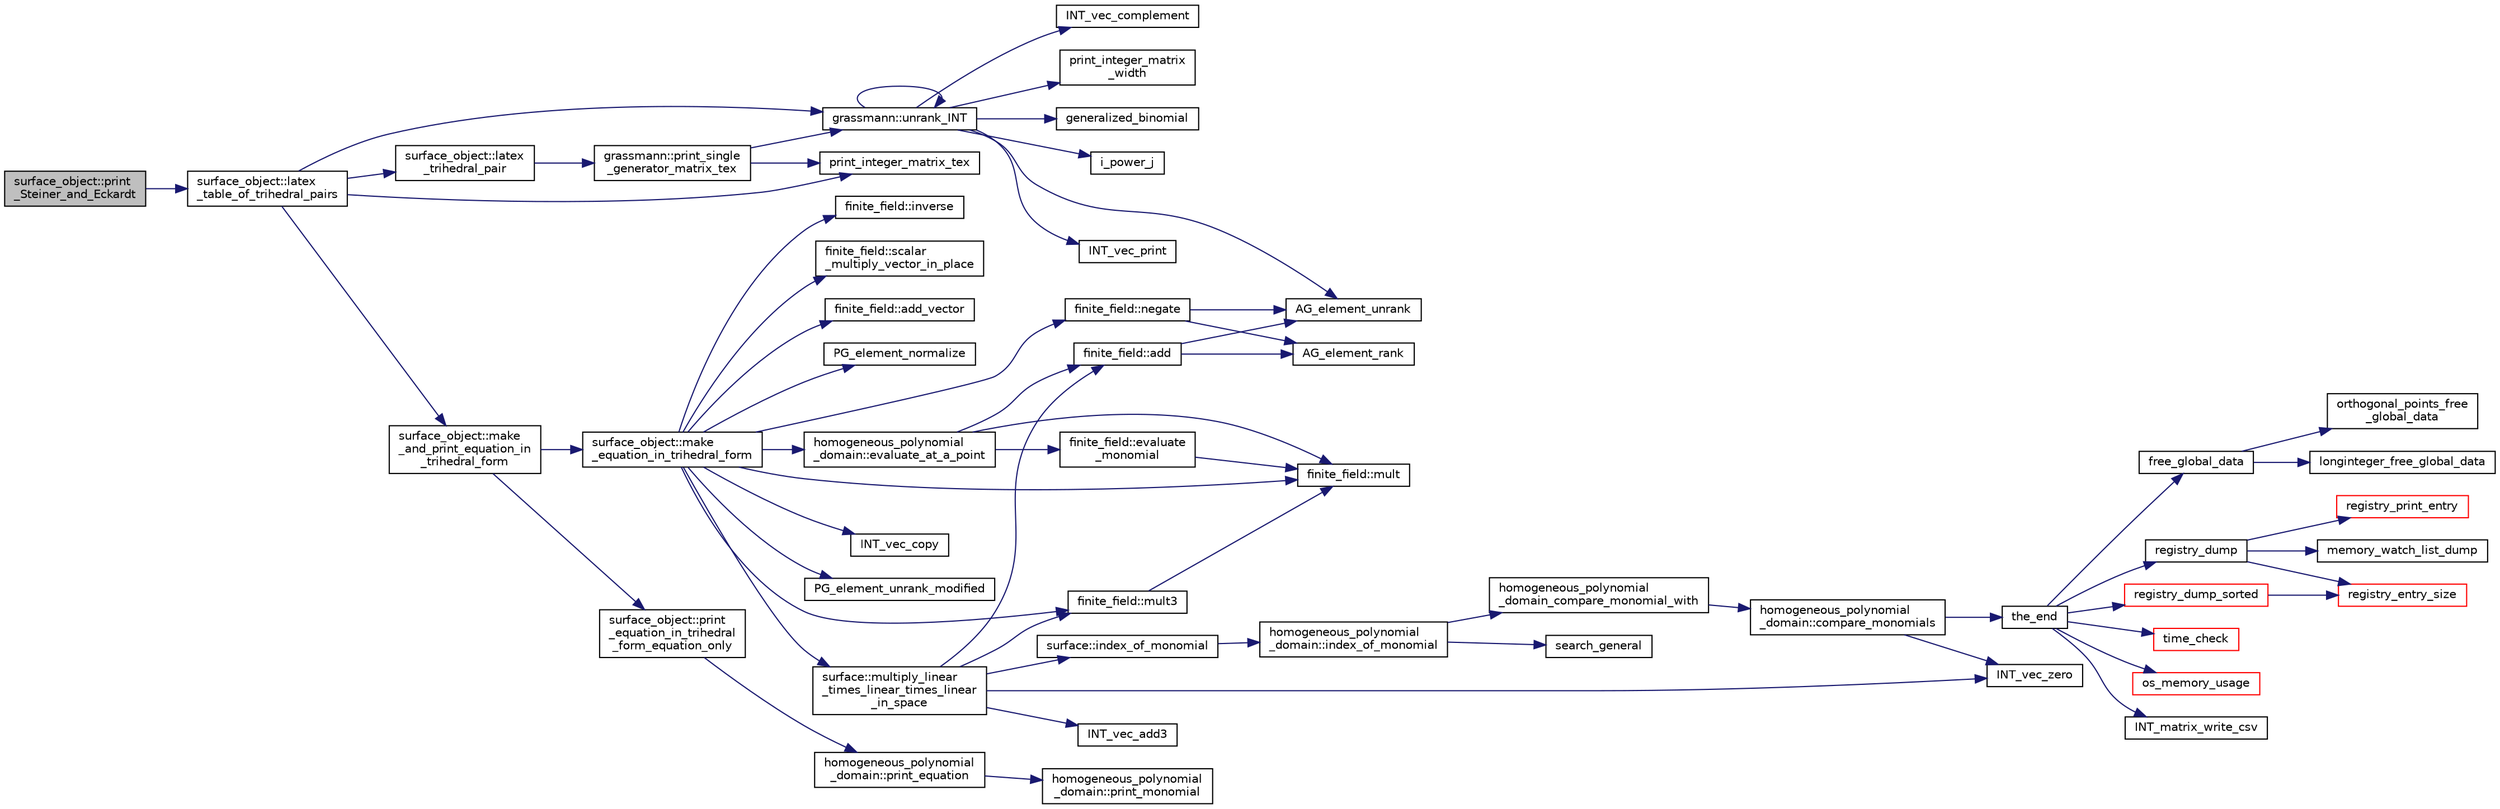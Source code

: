 digraph "surface_object::print_Steiner_and_Eckardt"
{
  edge [fontname="Helvetica",fontsize="10",labelfontname="Helvetica",labelfontsize="10"];
  node [fontname="Helvetica",fontsize="10",shape=record];
  rankdir="LR";
  Node1995 [label="surface_object::print\l_Steiner_and_Eckardt",height=0.2,width=0.4,color="black", fillcolor="grey75", style="filled", fontcolor="black"];
  Node1995 -> Node1996 [color="midnightblue",fontsize="10",style="solid",fontname="Helvetica"];
  Node1996 [label="surface_object::latex\l_table_of_trihedral_pairs",height=0.2,width=0.4,color="black", fillcolor="white", style="filled",URL="$df/df8/classsurface__object.html#ae64b2ea950f99fb467960a0f2cbe7aa7"];
  Node1996 -> Node1997 [color="midnightblue",fontsize="10",style="solid",fontname="Helvetica"];
  Node1997 [label="surface_object::latex\l_trihedral_pair",height=0.2,width=0.4,color="black", fillcolor="white", style="filled",URL="$df/df8/classsurface__object.html#ae5f992f6e9c83b63306dbec1ce0ea7b9"];
  Node1997 -> Node1998 [color="midnightblue",fontsize="10",style="solid",fontname="Helvetica"];
  Node1998 [label="grassmann::print_single\l_generator_matrix_tex",height=0.2,width=0.4,color="black", fillcolor="white", style="filled",URL="$df/d02/classgrassmann.html#aac233f873cf4090359aab75e9604a573"];
  Node1998 -> Node1999 [color="midnightblue",fontsize="10",style="solid",fontname="Helvetica"];
  Node1999 [label="grassmann::unrank_INT",height=0.2,width=0.4,color="black", fillcolor="white", style="filled",URL="$df/d02/classgrassmann.html#a32079405b95a6da2ba1420567d762d64"];
  Node1999 -> Node2000 [color="midnightblue",fontsize="10",style="solid",fontname="Helvetica"];
  Node2000 [label="generalized_binomial",height=0.2,width=0.4,color="black", fillcolor="white", style="filled",URL="$d2/d7c/combinatorics_8_c.html#a24762dc22e45175d18ec1ec1d2556ae8"];
  Node1999 -> Node2001 [color="midnightblue",fontsize="10",style="solid",fontname="Helvetica"];
  Node2001 [label="i_power_j",height=0.2,width=0.4,color="black", fillcolor="white", style="filled",URL="$de/dc5/algebra__and__number__theory_8h.html#a39b321523e8957d701618bb5cac542b5"];
  Node1999 -> Node2002 [color="midnightblue",fontsize="10",style="solid",fontname="Helvetica"];
  Node2002 [label="AG_element_unrank",height=0.2,width=0.4,color="black", fillcolor="white", style="filled",URL="$d4/d67/geometry_8h.html#a4a33b86c87b2879b97cfa1327abe2885"];
  Node1999 -> Node2003 [color="midnightblue",fontsize="10",style="solid",fontname="Helvetica"];
  Node2003 [label="INT_vec_print",height=0.2,width=0.4,color="black", fillcolor="white", style="filled",URL="$df/dbf/sajeeb_8_c.html#a79a5901af0b47dd0d694109543c027fe"];
  Node1999 -> Node1999 [color="midnightblue",fontsize="10",style="solid",fontname="Helvetica"];
  Node1999 -> Node2004 [color="midnightblue",fontsize="10",style="solid",fontname="Helvetica"];
  Node2004 [label="INT_vec_complement",height=0.2,width=0.4,color="black", fillcolor="white", style="filled",URL="$d5/db4/io__and__os_8h.html#a2a0a724647575fcd3090c763985eb81a"];
  Node1999 -> Node2005 [color="midnightblue",fontsize="10",style="solid",fontname="Helvetica"];
  Node2005 [label="print_integer_matrix\l_width",height=0.2,width=0.4,color="black", fillcolor="white", style="filled",URL="$d5/db4/io__and__os_8h.html#aa78f3e73fc2179251bd15adbcc31573f"];
  Node1998 -> Node2006 [color="midnightblue",fontsize="10",style="solid",fontname="Helvetica"];
  Node2006 [label="print_integer_matrix_tex",height=0.2,width=0.4,color="black", fillcolor="white", style="filled",URL="$d5/db4/io__and__os_8h.html#aef00fc6ceb34669a3d92944906509bd1"];
  Node1996 -> Node2007 [color="midnightblue",fontsize="10",style="solid",fontname="Helvetica"];
  Node2007 [label="surface_object::make\l_and_print_equation_in\l_trihedral_form",height=0.2,width=0.4,color="black", fillcolor="white", style="filled",URL="$df/df8/classsurface__object.html#a02b3921d146d4b171a0f5e45e08cd8fc"];
  Node2007 -> Node2008 [color="midnightblue",fontsize="10",style="solid",fontname="Helvetica"];
  Node2008 [label="surface_object::make\l_equation_in_trihedral_form",height=0.2,width=0.4,color="black", fillcolor="white", style="filled",URL="$df/df8/classsurface__object.html#a27fe2b23c959d65da1c1cac88a38ca08"];
  Node2008 -> Node2009 [color="midnightblue",fontsize="10",style="solid",fontname="Helvetica"];
  Node2009 [label="INT_vec_copy",height=0.2,width=0.4,color="black", fillcolor="white", style="filled",URL="$df/dbf/sajeeb_8_c.html#ac2d875e27e009af6ec04d17254d11075"];
  Node2008 -> Node2010 [color="midnightblue",fontsize="10",style="solid",fontname="Helvetica"];
  Node2010 [label="PG_element_unrank_modified",height=0.2,width=0.4,color="black", fillcolor="white", style="filled",URL="$d4/d67/geometry_8h.html#a83ae9b605d496f6a90345303f6efae64"];
  Node2008 -> Node2011 [color="midnightblue",fontsize="10",style="solid",fontname="Helvetica"];
  Node2011 [label="homogeneous_polynomial\l_domain::evaluate_at_a_point",height=0.2,width=0.4,color="black", fillcolor="white", style="filled",URL="$d2/da7/classhomogeneous__polynomial__domain.html#ad3989698a38d04fc319162c376fe6343"];
  Node2011 -> Node2012 [color="midnightblue",fontsize="10",style="solid",fontname="Helvetica"];
  Node2012 [label="finite_field::evaluate\l_monomial",height=0.2,width=0.4,color="black", fillcolor="white", style="filled",URL="$df/d5a/classfinite__field.html#a13f9d419956a9168a65788b32839c7f2"];
  Node2012 -> Node2013 [color="midnightblue",fontsize="10",style="solid",fontname="Helvetica"];
  Node2013 [label="finite_field::mult",height=0.2,width=0.4,color="black", fillcolor="white", style="filled",URL="$df/d5a/classfinite__field.html#a24fb5917aa6d4d656fd855b7f44a13b0"];
  Node2011 -> Node2013 [color="midnightblue",fontsize="10",style="solid",fontname="Helvetica"];
  Node2011 -> Node2014 [color="midnightblue",fontsize="10",style="solid",fontname="Helvetica"];
  Node2014 [label="finite_field::add",height=0.2,width=0.4,color="black", fillcolor="white", style="filled",URL="$df/d5a/classfinite__field.html#a8f12328a27500f3c7be0c849ebbc9d14"];
  Node2014 -> Node2002 [color="midnightblue",fontsize="10",style="solid",fontname="Helvetica"];
  Node2014 -> Node2015 [color="midnightblue",fontsize="10",style="solid",fontname="Helvetica"];
  Node2015 [label="AG_element_rank",height=0.2,width=0.4,color="black", fillcolor="white", style="filled",URL="$d4/d67/geometry_8h.html#ab2ac908d07dd8038fd996e26bdc75c17"];
  Node2008 -> Node2016 [color="midnightblue",fontsize="10",style="solid",fontname="Helvetica"];
  Node2016 [label="finite_field::mult3",height=0.2,width=0.4,color="black", fillcolor="white", style="filled",URL="$df/d5a/classfinite__field.html#a8075bbc643e9198c0a8f1d1eaa2faee3"];
  Node2016 -> Node2013 [color="midnightblue",fontsize="10",style="solid",fontname="Helvetica"];
  Node2008 -> Node2017 [color="midnightblue",fontsize="10",style="solid",fontname="Helvetica"];
  Node2017 [label="finite_field::negate",height=0.2,width=0.4,color="black", fillcolor="white", style="filled",URL="$df/d5a/classfinite__field.html#aa9d798298f25d4a9262b5bc5f1733e31"];
  Node2017 -> Node2002 [color="midnightblue",fontsize="10",style="solid",fontname="Helvetica"];
  Node2017 -> Node2015 [color="midnightblue",fontsize="10",style="solid",fontname="Helvetica"];
  Node2008 -> Node2018 [color="midnightblue",fontsize="10",style="solid",fontname="Helvetica"];
  Node2018 [label="finite_field::inverse",height=0.2,width=0.4,color="black", fillcolor="white", style="filled",URL="$df/d5a/classfinite__field.html#a69f2a12c01e70b7ce2d115c5221c9cdd"];
  Node2008 -> Node2013 [color="midnightblue",fontsize="10",style="solid",fontname="Helvetica"];
  Node2008 -> Node2019 [color="midnightblue",fontsize="10",style="solid",fontname="Helvetica"];
  Node2019 [label="surface::multiply_linear\l_times_linear_times_linear\l_in_space",height=0.2,width=0.4,color="black", fillcolor="white", style="filled",URL="$d5/d88/classsurface.html#abcbac4f9bd652897db85be7bf17abf62"];
  Node2019 -> Node2020 [color="midnightblue",fontsize="10",style="solid",fontname="Helvetica"];
  Node2020 [label="INT_vec_zero",height=0.2,width=0.4,color="black", fillcolor="white", style="filled",URL="$df/dbf/sajeeb_8_c.html#aa8c9c7977203577026080f546fe4980f"];
  Node2019 -> Node2016 [color="midnightblue",fontsize="10",style="solid",fontname="Helvetica"];
  Node2019 -> Node2021 [color="midnightblue",fontsize="10",style="solid",fontname="Helvetica"];
  Node2021 [label="INT_vec_add3",height=0.2,width=0.4,color="black", fillcolor="white", style="filled",URL="$d5/db4/io__and__os_8h.html#a5fb9f390a6d5ff2af38251ee134f12cf"];
  Node2019 -> Node2022 [color="midnightblue",fontsize="10",style="solid",fontname="Helvetica"];
  Node2022 [label="surface::index_of_monomial",height=0.2,width=0.4,color="black", fillcolor="white", style="filled",URL="$d5/d88/classsurface.html#a121f8ba1f05712475aa758f7152f4ce5"];
  Node2022 -> Node2023 [color="midnightblue",fontsize="10",style="solid",fontname="Helvetica"];
  Node2023 [label="homogeneous_polynomial\l_domain::index_of_monomial",height=0.2,width=0.4,color="black", fillcolor="white", style="filled",URL="$d2/da7/classhomogeneous__polynomial__domain.html#a3fad3fb2b940014fcfece1cebfbfa3ae"];
  Node2023 -> Node2024 [color="midnightblue",fontsize="10",style="solid",fontname="Helvetica"];
  Node2024 [label="search_general",height=0.2,width=0.4,color="black", fillcolor="white", style="filled",URL="$d5/de2/foundations_2data__structures_2data__structures_8h.html#a9377e1012d2575d9cb22787cecf71eec"];
  Node2023 -> Node2025 [color="midnightblue",fontsize="10",style="solid",fontname="Helvetica"];
  Node2025 [label="homogeneous_polynomial\l_domain_compare_monomial_with",height=0.2,width=0.4,color="black", fillcolor="white", style="filled",URL="$dd/db5/homogeneous__polynomial__domain_8_c.html#a0a0f8d40815145e0aceceabebad8d63d"];
  Node2025 -> Node2026 [color="midnightblue",fontsize="10",style="solid",fontname="Helvetica"];
  Node2026 [label="homogeneous_polynomial\l_domain::compare_monomials",height=0.2,width=0.4,color="black", fillcolor="white", style="filled",URL="$d2/da7/classhomogeneous__polynomial__domain.html#a05c5959cb62502954c9cf93a85b8c019"];
  Node2026 -> Node2020 [color="midnightblue",fontsize="10",style="solid",fontname="Helvetica"];
  Node2026 -> Node2027 [color="midnightblue",fontsize="10",style="solid",fontname="Helvetica"];
  Node2027 [label="the_end",height=0.2,width=0.4,color="black", fillcolor="white", style="filled",URL="$d9/d60/discreta_8h.html#a3ebbd3ccb665a9f78deaa7408577b60c"];
  Node2027 -> Node2028 [color="midnightblue",fontsize="10",style="solid",fontname="Helvetica"];
  Node2028 [label="free_global_data",height=0.2,width=0.4,color="black", fillcolor="white", style="filled",URL="$d3/dfb/discreta__global_8_c.html#a6bd9eb050090f8cf1e92db88a459cc28"];
  Node2028 -> Node2029 [color="midnightblue",fontsize="10",style="solid",fontname="Helvetica"];
  Node2029 [label="orthogonal_points_free\l_global_data",height=0.2,width=0.4,color="black", fillcolor="white", style="filled",URL="$d4/d67/geometry_8h.html#a9ff48c751a12182f1cc6ee384f80aa0b"];
  Node2028 -> Node2030 [color="midnightblue",fontsize="10",style="solid",fontname="Helvetica"];
  Node2030 [label="longinteger_free_global_data",height=0.2,width=0.4,color="black", fillcolor="white", style="filled",URL="$de/dc5/algebra__and__number__theory_8h.html#a6160ced6b3ffc2765c111f7d4f94ed42"];
  Node2027 -> Node2031 [color="midnightblue",fontsize="10",style="solid",fontname="Helvetica"];
  Node2031 [label="registry_dump",height=0.2,width=0.4,color="black", fillcolor="white", style="filled",URL="$d5/db4/io__and__os_8h.html#a8ad65cbe10865661e8bafd6be2164955"];
  Node2031 -> Node2032 [color="midnightblue",fontsize="10",style="solid",fontname="Helvetica"];
  Node2032 [label="registry_print_entry",height=0.2,width=0.4,color="red", fillcolor="white", style="filled",URL="$df/d84/foundations_2io__and__os_2memory_8_c.html#a2b54b210ed9aae58085d1ef7fa3bcbff"];
  Node2031 -> Node2036 [color="midnightblue",fontsize="10",style="solid",fontname="Helvetica"];
  Node2036 [label="registry_entry_size",height=0.2,width=0.4,color="red", fillcolor="white", style="filled",URL="$df/d84/foundations_2io__and__os_2memory_8_c.html#abb7fc0eff582133f5bd8a7cbd78d742b"];
  Node2031 -> Node2038 [color="midnightblue",fontsize="10",style="solid",fontname="Helvetica"];
  Node2038 [label="memory_watch_list_dump",height=0.2,width=0.4,color="black", fillcolor="white", style="filled",URL="$df/d84/foundations_2io__and__os_2memory_8_c.html#ad0967d55a42071e28f50be4fbe7893bd"];
  Node2027 -> Node2039 [color="midnightblue",fontsize="10",style="solid",fontname="Helvetica"];
  Node2039 [label="registry_dump_sorted",height=0.2,width=0.4,color="red", fillcolor="white", style="filled",URL="$d5/db4/io__and__os_8h.html#aa28c9ee8650332ad2d526d5eb4fae48e"];
  Node2039 -> Node2036 [color="midnightblue",fontsize="10",style="solid",fontname="Helvetica"];
  Node2027 -> Node2047 [color="midnightblue",fontsize="10",style="solid",fontname="Helvetica"];
  Node2047 [label="time_check",height=0.2,width=0.4,color="red", fillcolor="white", style="filled",URL="$d9/d60/discreta_8h.html#a04d64356f0c7cb798e55daec998c527e"];
  Node2027 -> Node2052 [color="midnightblue",fontsize="10",style="solid",fontname="Helvetica"];
  Node2052 [label="os_memory_usage",height=0.2,width=0.4,color="red", fillcolor="white", style="filled",URL="$d5/db4/io__and__os_8h.html#a5d6ab4b80c58e5d8bdb0fd1625709d0b"];
  Node2027 -> Node2054 [color="midnightblue",fontsize="10",style="solid",fontname="Helvetica"];
  Node2054 [label="INT_matrix_write_csv",height=0.2,width=0.4,color="black", fillcolor="white", style="filled",URL="$d5/db4/io__and__os_8h.html#a57604af509e1d43e918fd38e5f4ee96f"];
  Node2019 -> Node2014 [color="midnightblue",fontsize="10",style="solid",fontname="Helvetica"];
  Node2008 -> Node2055 [color="midnightblue",fontsize="10",style="solid",fontname="Helvetica"];
  Node2055 [label="finite_field::scalar\l_multiply_vector_in_place",height=0.2,width=0.4,color="black", fillcolor="white", style="filled",URL="$df/d5a/classfinite__field.html#ab9b0987ee489bda0ad9027bbe3b3a930"];
  Node2008 -> Node2056 [color="midnightblue",fontsize="10",style="solid",fontname="Helvetica"];
  Node2056 [label="finite_field::add_vector",height=0.2,width=0.4,color="black", fillcolor="white", style="filled",URL="$df/d5a/classfinite__field.html#a23252c462d48cc21895de6fcc0cbb59f"];
  Node2008 -> Node2057 [color="midnightblue",fontsize="10",style="solid",fontname="Helvetica"];
  Node2057 [label="PG_element_normalize",height=0.2,width=0.4,color="black", fillcolor="white", style="filled",URL="$d4/d67/geometry_8h.html#a5a4c3c1158bad6bab0d786c616bd0996"];
  Node2007 -> Node2058 [color="midnightblue",fontsize="10",style="solid",fontname="Helvetica"];
  Node2058 [label="surface_object::print\l_equation_in_trihedral\l_form_equation_only",height=0.2,width=0.4,color="black", fillcolor="white", style="filled",URL="$df/df8/classsurface__object.html#ae570775863861dbf2127f755b9c886bd"];
  Node2058 -> Node2059 [color="midnightblue",fontsize="10",style="solid",fontname="Helvetica"];
  Node2059 [label="homogeneous_polynomial\l_domain::print_equation",height=0.2,width=0.4,color="black", fillcolor="white", style="filled",URL="$d2/da7/classhomogeneous__polynomial__domain.html#a39fe7da58a442801d7c8be1121a57bfe"];
  Node2059 -> Node2060 [color="midnightblue",fontsize="10",style="solid",fontname="Helvetica"];
  Node2060 [label="homogeneous_polynomial\l_domain::print_monomial",height=0.2,width=0.4,color="black", fillcolor="white", style="filled",URL="$d2/da7/classhomogeneous__polynomial__domain.html#aba45b13898b259a147e45bf92a622fd8"];
  Node1996 -> Node1999 [color="midnightblue",fontsize="10",style="solid",fontname="Helvetica"];
  Node1996 -> Node2006 [color="midnightblue",fontsize="10",style="solid",fontname="Helvetica"];
}
